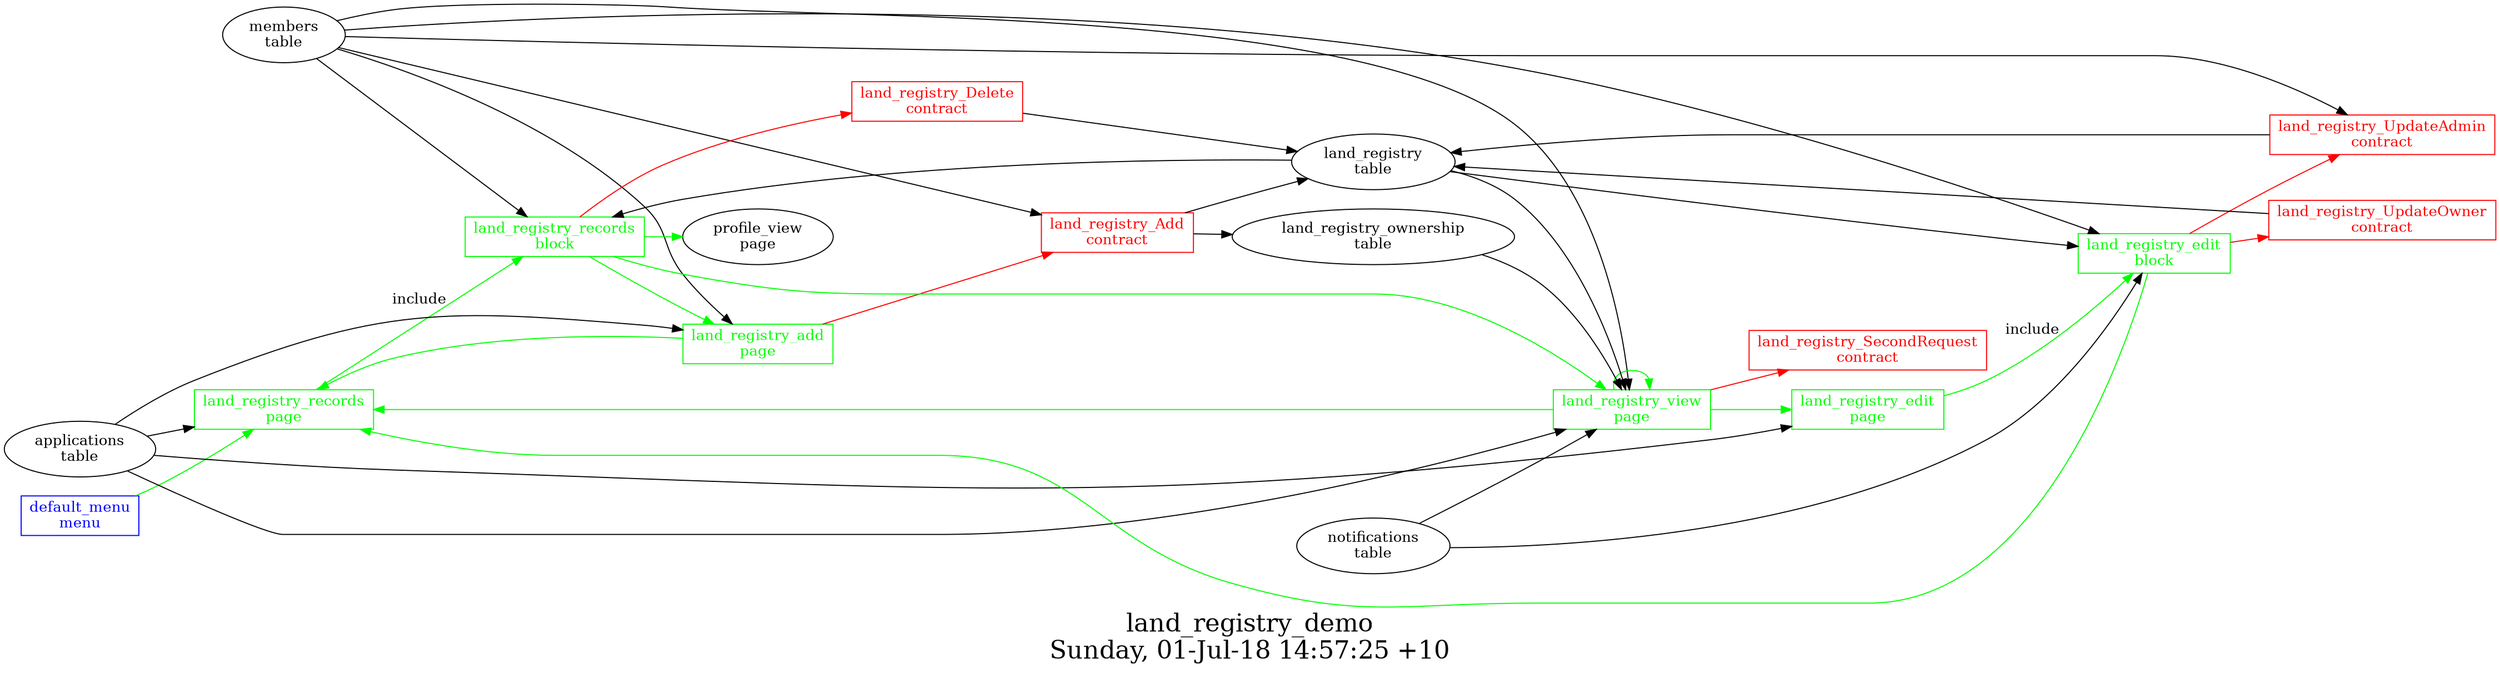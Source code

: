 digraph G {
fontsize="24";
label="land_registry_demo\nSunday, 01-Jul-18 14:57:25 +10";
nojustify=true;
ordering=out;
rankdir=LR;
size="30";
"default_menu\nmenu" -> "land_registry_records\npage"  [ color=green ]
"default_menu\nmenu" [color=blue, fontcolor=blue, group=menus, shape=record];
"land_registry_add\npage" -> "land_registry_Add\ncontract"  [ color=red ]
"applications\ntable" -> "land_registry_add\npage"
"members\ntable" -> "land_registry_add\npage"
"land_registry_add\npage" -> "land_registry_records\npage"  [ color=green ]
"land_registry_add\npage" [color=green, fontcolor=green, group=pages, shape=record];
"applications\ntable" -> "land_registry_edit\npage"
"land_registry_edit\npage" -> "land_registry_edit\nblock"  [ color=green, label=include ]
"land_registry_edit\npage" [color=green, fontcolor=green, group=pages, shape=record];
"applications\ntable" -> "land_registry_records\npage"
"land_registry_records\npage" -> "land_registry_records\nblock"  [ color=green, label=include ]
"land_registry_records\npage" [color=green, fontcolor=green, group=pages, shape=record];
"land_registry_view\npage" -> "land_registry_SecondRequest\ncontract"  [ color=red ]
"applications\ntable" -> "land_registry_view\npage"
"land_registry\ntable" -> "land_registry_view\npage"
"land_registry_ownership\ntable" -> "land_registry_view\npage"
"members\ntable" -> "land_registry_view\npage"
"notifications\ntable" -> "land_registry_view\npage"
"land_registry_view\npage" -> "land_registry_records\npage"  [ color=green ]
"land_registry_view\npage" -> "land_registry_view\npage"  [ color=green ]
"land_registry_view\npage" -> "land_registry_edit\npage"  [ color=green ]
"land_registry_view\npage" [color=green, fontcolor=green, group=pages, shape=record];
"land_registry_edit\nblock" -> "land_registry_UpdateAdmin\ncontract"  [ color=red ]
"land_registry_edit\nblock" -> "land_registry_UpdateOwner\ncontract"  [ color=red ]
"notifications\ntable" -> "land_registry_edit\nblock"
"land_registry\ntable" -> "land_registry_edit\nblock"
"members\ntable" -> "land_registry_edit\nblock"
"land_registry_edit\nblock" -> "land_registry_records\npage"  [ color=green ]
"land_registry_edit\nblock" [color=green, fontcolor=green, group=blocks, shape=record];
"land_registry_records\nblock" -> "land_registry_Delete\ncontract"  [ color=red ]
"land_registry\ntable" -> "land_registry_records\nblock"
"members\ntable" -> "land_registry_records\nblock"
"land_registry_records\nblock" -> "profile_view\npage"  [ color=green ]
"land_registry_records\nblock" -> "land_registry_view\npage"  [ color=green ]
"land_registry_records\nblock" -> "land_registry_add\npage"  [ color=green ]
"land_registry_records\nblock" [color=green, fontcolor=green, group=blocks, shape=record];
"land_registry_Add\ncontract" -> "land_registry\ntable"  [ color="" ]
"land_registry_Add\ncontract" -> "land_registry_ownership\ntable"  [ color="" ]
"members\ntable" -> "land_registry_Add\ncontract"
"land_registry_Add\ncontract" [color=red, fontcolor=red, group=contracts, shape=record];
"land_registry_Delete\ncontract" -> "land_registry\ntable"  [ color="" ]
"land_registry_Delete\ncontract" [color=red, fontcolor=red, group=contracts, shape=record];
"land_registry_SecondRequest\ncontract" [color=red, fontcolor=red, group=contracts, shape=record];
"land_registry_UpdateAdmin\ncontract" -> "land_registry\ntable"  [ color="" ]
"members\ntable" -> "land_registry_UpdateAdmin\ncontract"
"land_registry_UpdateAdmin\ncontract" [color=red, fontcolor=red, group=contracts, shape=record];
"land_registry_UpdateOwner\ncontract" -> "land_registry\ntable"  [ color="" ]
"land_registry_UpdateOwner\ncontract" [color=red, fontcolor=red, group=contracts, shape=record];
"land_registry\ntable" [color="", fontcolor="", group=tables, shape=""];
"land_registry_ownership\ntable" [color="", fontcolor="", group=tables, shape=""];
}
